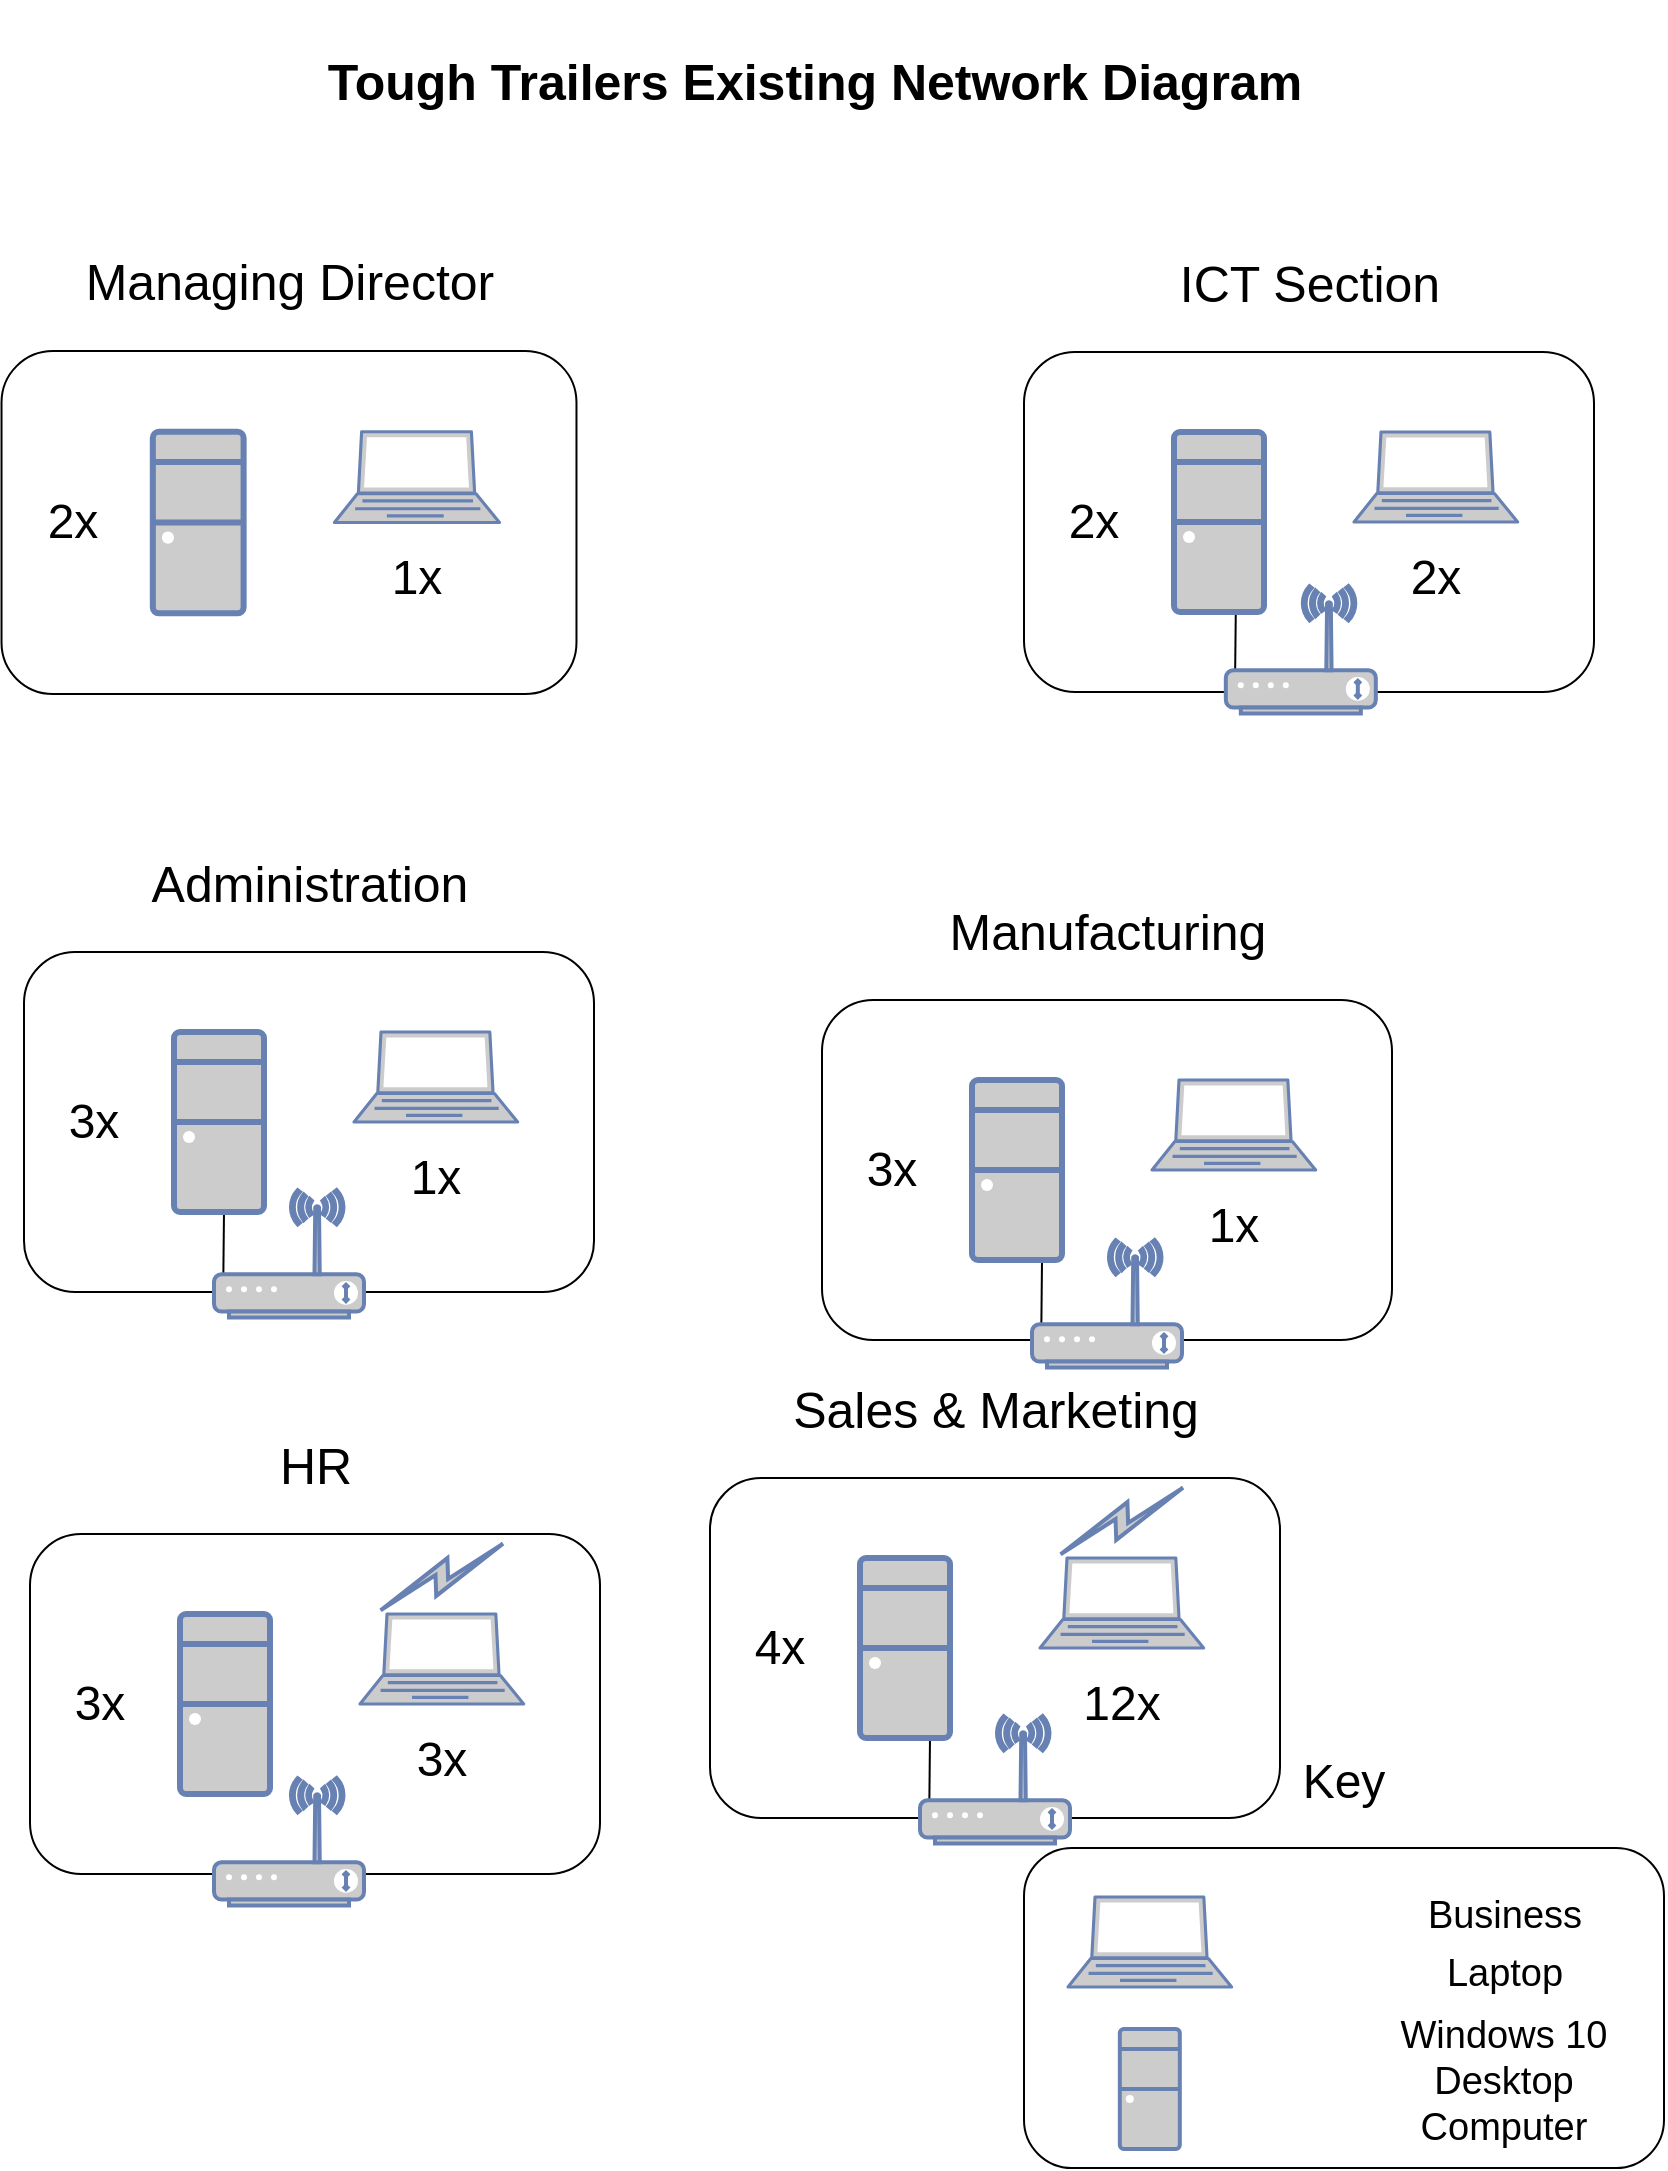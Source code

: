 <mxfile version="20.3.7" type="github">
  <diagram id="6lENHsLfKsi6gzG-csDv" name="Page-1">
    <mxGraphModel dx="1158" dy="746" grid="0" gridSize="10" guides="1" tooltips="1" connect="1" arrows="1" fold="1" page="1" pageScale="1" pageWidth="850" pageHeight="1100" math="0" shadow="0">
      <root>
        <mxCell id="0" />
        <mxCell id="1" parent="0" />
        <mxCell id="FU7Yq_JdQGh8Oxi3G6t7-1" value="&lt;font style=&quot;font-size: 25px;&quot;&gt;&lt;b&gt;&lt;font style=&quot;font-size: 25px;&quot;&gt;Tough Trailers Existing Network Diagram&lt;/font&gt;&lt;/b&gt;&lt;/font&gt;" style="text;html=1;strokeColor=none;fillColor=none;align=center;verticalAlign=middle;whiteSpace=wrap;rounded=0;" vertex="1" parent="1">
          <mxGeometry x="170" y="14" width="511" height="80" as="geometry" />
        </mxCell>
        <mxCell id="FU7Yq_JdQGh8Oxi3G6t7-4" value="" style="rounded=1;whiteSpace=wrap;html=1;fontSize=14;labelPosition=center;verticalLabelPosition=top;align=center;verticalAlign=bottom;" vertex="1" parent="1">
          <mxGeometry x="530" y="938" width="320" height="160" as="geometry" />
        </mxCell>
        <mxCell id="FU7Yq_JdQGh8Oxi3G6t7-5" value="&lt;font style=&quot;font-size: 24px;&quot;&gt;Key&lt;/font&gt;" style="text;html=1;strokeColor=none;fillColor=none;align=center;verticalAlign=middle;whiteSpace=wrap;rounded=0;fontSize=14;" vertex="1" parent="1">
          <mxGeometry x="660" y="890" width="60" height="30" as="geometry" />
        </mxCell>
        <mxCell id="FU7Yq_JdQGh8Oxi3G6t7-7" value="" style="fontColor=#0066CC;verticalAlign=top;verticalLabelPosition=bottom;labelPosition=center;align=center;html=1;outlineConnect=0;fillColor=#CCCCCC;strokeColor=#6881B3;gradientColor=none;gradientDirection=north;strokeWidth=2;shape=mxgraph.networks.laptop;rounded=1;fontSize=24;" vertex="1" parent="1">
          <mxGeometry x="552" y="962.5" width="81.82" height="45" as="geometry" />
        </mxCell>
        <mxCell id="FU7Yq_JdQGh8Oxi3G6t7-8" value="" style="shape=image;html=1;verticalAlign=top;verticalLabelPosition=bottom;labelBackgroundColor=#ffffff;imageAspect=0;aspect=fixed;image=https://cdn2.iconfinder.com/data/icons/css-vol-2/24/math-equal-128.png;rounded=1;fontSize=24;" vertex="1" parent="1">
          <mxGeometry x="667.5" y="970" width="45" height="45" as="geometry" />
        </mxCell>
        <mxCell id="FU7Yq_JdQGh8Oxi3G6t7-9" value="&lt;font style=&quot;font-size: 19px;&quot;&gt;Business Laptop&lt;/font&gt;" style="text;html=1;strokeColor=none;fillColor=none;align=center;verticalAlign=middle;whiteSpace=wrap;rounded=0;fontSize=24;" vertex="1" parent="1">
          <mxGeometry x="723.5" y="953.5" width="93" height="61.5" as="geometry" />
        </mxCell>
        <mxCell id="FU7Yq_JdQGh8Oxi3G6t7-10" value="" style="fontColor=#0066CC;verticalAlign=top;verticalLabelPosition=bottom;labelPosition=center;align=center;html=1;outlineConnect=0;fillColor=#CCCCCC;strokeColor=#6881B3;gradientColor=none;gradientDirection=north;strokeWidth=2;shape=mxgraph.networks.desktop_pc;rounded=1;fontSize=24;" vertex="1" parent="1">
          <mxGeometry x="577.91" y="1028.5" width="30" height="60" as="geometry" />
        </mxCell>
        <mxCell id="FU7Yq_JdQGh8Oxi3G6t7-11" value="" style="shape=image;html=1;verticalAlign=top;verticalLabelPosition=bottom;labelBackgroundColor=#ffffff;imageAspect=0;aspect=fixed;image=https://cdn2.iconfinder.com/data/icons/css-vol-2/24/math-equal-128.png;rounded=1;fontSize=24;" vertex="1" parent="1">
          <mxGeometry x="667.5" y="1036" width="45" height="45" as="geometry" />
        </mxCell>
        <mxCell id="FU7Yq_JdQGh8Oxi3G6t7-13" value="&lt;div style=&quot;font-size: 19px;&quot; align=&quot;center&quot;&gt;&lt;font style=&quot;font-size: 19px;&quot;&gt;Windows 10&lt;/font&gt; &lt;font style=&quot;font-size: 19px;&quot;&gt;Desktop Computer&lt;/font&gt;&lt;/div&gt;" style="text;html=1;strokeColor=none;fillColor=none;align=center;verticalAlign=middle;whiteSpace=wrap;rounded=0;fontFamily=Helvetica;fontSize=19;" vertex="1" parent="1">
          <mxGeometry x="700" y="1025" width="140" height="60.87" as="geometry" />
        </mxCell>
        <mxCell id="FU7Yq_JdQGh8Oxi3G6t7-23" value="" style="group" vertex="1" connectable="0" parent="1">
          <mxGeometry x="18.76" y="129" width="287.48" height="232" as="geometry" />
        </mxCell>
        <mxCell id="FU7Yq_JdQGh8Oxi3G6t7-2" value="" style="rounded=1;whiteSpace=wrap;html=1;fontSize=14;" vertex="1" parent="FU7Yq_JdQGh8Oxi3G6t7-23">
          <mxGeometry y="60.522" width="287.48" height="171.478" as="geometry" />
        </mxCell>
        <mxCell id="FU7Yq_JdQGh8Oxi3G6t7-3" value="&lt;font style=&quot;font-size: 25px;&quot;&gt;Managing Director&lt;/font&gt;" style="text;html=1;strokeColor=none;fillColor=none;align=center;verticalAlign=middle;whiteSpace=wrap;rounded=0;fontSize=14;" vertex="1" parent="FU7Yq_JdQGh8Oxi3G6t7-23">
          <mxGeometry x="37.826" width="211.827" height="50.435" as="geometry" />
        </mxCell>
        <mxCell id="FU7Yq_JdQGh8Oxi3G6t7-15" value="" style="fontColor=#0066CC;verticalAlign=top;verticalLabelPosition=bottom;labelPosition=center;align=center;html=1;outlineConnect=0;fillColor=#CCCCCC;strokeColor=#6881B3;gradientColor=none;gradientDirection=north;strokeWidth=2;shape=mxgraph.networks.laptop;rounded=1;fontSize=24;" vertex="1" parent="FU7Yq_JdQGh8Oxi3G6t7-23">
          <mxGeometry x="166.436" y="100.87" width="82.532" height="45.391" as="geometry" />
        </mxCell>
        <mxCell id="FU7Yq_JdQGh8Oxi3G6t7-16" value="" style="fontColor=#0066CC;verticalAlign=top;verticalLabelPosition=bottom;labelPosition=center;align=center;html=1;outlineConnect=0;fillColor=#CCCCCC;strokeColor=#6881B3;gradientColor=none;gradientDirection=north;strokeWidth=2;shape=mxgraph.networks.desktop_pc;rounded=1;fontSize=24;" vertex="1" parent="FU7Yq_JdQGh8Oxi3G6t7-23">
          <mxGeometry x="75.653" y="100.87" width="45.392" height="90.783" as="geometry" />
        </mxCell>
        <mxCell id="FU7Yq_JdQGh8Oxi3G6t7-18" value="&lt;font style=&quot;font-size: 24px;&quot;&gt;2x&lt;/font&gt;" style="text;html=1;strokeColor=none;fillColor=none;align=center;verticalAlign=middle;whiteSpace=wrap;rounded=0;fontFamily=Helvetica;fontSize=17;" vertex="1" parent="FU7Yq_JdQGh8Oxi3G6t7-23">
          <mxGeometry x="5.044" y="131.13" width="60.522" height="30.261" as="geometry" />
        </mxCell>
        <mxCell id="FU7Yq_JdQGh8Oxi3G6t7-21" value="1x" style="text;html=1;strokeColor=none;fillColor=none;align=center;verticalAlign=middle;whiteSpace=wrap;rounded=0;fontFamily=Helvetica;fontSize=24;" vertex="1" parent="FU7Yq_JdQGh8Oxi3G6t7-23">
          <mxGeometry x="177.441" y="158.87" width="60.522" height="30.261" as="geometry" />
        </mxCell>
        <mxCell id="FU7Yq_JdQGh8Oxi3G6t7-24" value="" style="group" vertex="1" connectable="0" parent="1">
          <mxGeometry x="530" y="130" width="285" height="242.75" as="geometry" />
        </mxCell>
        <mxCell id="FU7Yq_JdQGh8Oxi3G6t7-25" value="" style="rounded=1;whiteSpace=wrap;html=1;fontSize=14;" vertex="1" parent="FU7Yq_JdQGh8Oxi3G6t7-24">
          <mxGeometry y="60" width="285" height="170" as="geometry" />
        </mxCell>
        <mxCell id="FU7Yq_JdQGh8Oxi3G6t7-26" value="&lt;font style=&quot;font-size: 25px;&quot;&gt;ICT Section&lt;/font&gt;" style="text;html=1;strokeColor=none;fillColor=none;align=center;verticalAlign=middle;whiteSpace=wrap;rounded=0;fontSize=14;" vertex="1" parent="FU7Yq_JdQGh8Oxi3G6t7-24">
          <mxGeometry x="37.5" width="210" height="50" as="geometry" />
        </mxCell>
        <mxCell id="FU7Yq_JdQGh8Oxi3G6t7-27" value="" style="fontColor=#0066CC;verticalAlign=top;verticalLabelPosition=bottom;labelPosition=center;align=center;html=1;outlineConnect=0;fillColor=#CCCCCC;strokeColor=#6881B3;gradientColor=none;gradientDirection=north;strokeWidth=2;shape=mxgraph.networks.laptop;rounded=1;fontSize=24;" vertex="1" parent="FU7Yq_JdQGh8Oxi3G6t7-24">
          <mxGeometry x="165.0" y="100" width="81.82" height="45" as="geometry" />
        </mxCell>
        <mxCell id="FU7Yq_JdQGh8Oxi3G6t7-29" value="&lt;font style=&quot;font-size: 24px;&quot;&gt;2x&lt;/font&gt;" style="text;html=1;strokeColor=none;fillColor=none;align=center;verticalAlign=middle;whiteSpace=wrap;rounded=0;fontFamily=Helvetica;fontSize=17;" vertex="1" parent="FU7Yq_JdQGh8Oxi3G6t7-24">
          <mxGeometry x="5" y="130" width="60" height="30" as="geometry" />
        </mxCell>
        <mxCell id="FU7Yq_JdQGh8Oxi3G6t7-30" value="2x" style="text;html=1;strokeColor=none;fillColor=none;align=center;verticalAlign=middle;whiteSpace=wrap;rounded=0;fontFamily=Helvetica;fontSize=24;" vertex="1" parent="FU7Yq_JdQGh8Oxi3G6t7-24">
          <mxGeometry x="175.91" y="157.5" width="60" height="30" as="geometry" />
        </mxCell>
        <mxCell id="FU7Yq_JdQGh8Oxi3G6t7-119" value="" style="endArrow=none;html=1;rounded=0;fontFamily=Helvetica;fontSize=19;entryX=0.339;entryY=1.008;entryDx=0;entryDy=0;entryPerimeter=0;" edge="1" parent="FU7Yq_JdQGh8Oxi3G6t7-24">
          <mxGeometry width="50" height="50" relative="1" as="geometry">
            <mxPoint x="105.949" y="184" as="sourcePoint" />
            <mxPoint x="105.525" y="225.36" as="targetPoint" />
          </mxGeometry>
        </mxCell>
        <mxCell id="FU7Yq_JdQGh8Oxi3G6t7-120" value="" style="fontColor=#0066CC;verticalAlign=top;verticalLabelPosition=bottom;labelPosition=center;align=center;html=1;outlineConnect=0;fillColor=#CCCCCC;strokeColor=#6881B3;gradientColor=none;gradientDirection=north;strokeWidth=2;shape=mxgraph.networks.wireless_modem;rounded=1;fontFamily=Helvetica;fontSize=19;" vertex="1" parent="FU7Yq_JdQGh8Oxi3G6t7-24">
          <mxGeometry x="100.91" y="177" width="75" height="63.75" as="geometry" />
        </mxCell>
        <mxCell id="FU7Yq_JdQGh8Oxi3G6t7-28" value="" style="fontColor=#0066CC;verticalAlign=top;verticalLabelPosition=bottom;labelPosition=center;align=center;html=1;outlineConnect=0;fillColor=#CCCCCC;strokeColor=#6881B3;gradientColor=none;gradientDirection=north;strokeWidth=2;shape=mxgraph.networks.desktop_pc;rounded=1;fontSize=24;" vertex="1" parent="FU7Yq_JdQGh8Oxi3G6t7-24">
          <mxGeometry x="75" y="100" width="45" height="90" as="geometry" />
        </mxCell>
        <mxCell id="FU7Yq_JdQGh8Oxi3G6t7-31" value="" style="group" vertex="1" connectable="0" parent="1">
          <mxGeometry x="30" y="430" width="285" height="242.75" as="geometry" />
        </mxCell>
        <mxCell id="FU7Yq_JdQGh8Oxi3G6t7-32" value="" style="rounded=1;whiteSpace=wrap;html=1;fontSize=14;" vertex="1" parent="FU7Yq_JdQGh8Oxi3G6t7-31">
          <mxGeometry y="60" width="285" height="170" as="geometry" />
        </mxCell>
        <mxCell id="FU7Yq_JdQGh8Oxi3G6t7-33" value="&lt;font style=&quot;font-size: 25px;&quot;&gt;Administration&lt;/font&gt;" style="text;html=1;strokeColor=none;fillColor=none;align=center;verticalAlign=middle;whiteSpace=wrap;rounded=0;fontSize=14;" vertex="1" parent="FU7Yq_JdQGh8Oxi3G6t7-31">
          <mxGeometry x="37.5" width="210" height="50" as="geometry" />
        </mxCell>
        <mxCell id="FU7Yq_JdQGh8Oxi3G6t7-34" value="" style="fontColor=#0066CC;verticalAlign=top;verticalLabelPosition=bottom;labelPosition=center;align=center;html=1;outlineConnect=0;fillColor=#CCCCCC;strokeColor=#6881B3;gradientColor=none;gradientDirection=north;strokeWidth=2;shape=mxgraph.networks.laptop;rounded=1;fontSize=24;" vertex="1" parent="FU7Yq_JdQGh8Oxi3G6t7-31">
          <mxGeometry x="165.0" y="100" width="81.82" height="45" as="geometry" />
        </mxCell>
        <mxCell id="FU7Yq_JdQGh8Oxi3G6t7-36" value="&lt;font style=&quot;font-size: 24px;&quot;&gt;3x&lt;/font&gt;" style="text;html=1;strokeColor=none;fillColor=none;align=center;verticalAlign=middle;whiteSpace=wrap;rounded=0;fontFamily=Helvetica;fontSize=17;" vertex="1" parent="FU7Yq_JdQGh8Oxi3G6t7-31">
          <mxGeometry x="5" y="130" width="60" height="30" as="geometry" />
        </mxCell>
        <mxCell id="FU7Yq_JdQGh8Oxi3G6t7-37" value="1x" style="text;html=1;strokeColor=none;fillColor=none;align=center;verticalAlign=middle;whiteSpace=wrap;rounded=0;fontFamily=Helvetica;fontSize=24;" vertex="1" parent="FU7Yq_JdQGh8Oxi3G6t7-31">
          <mxGeometry x="175.91" y="157.5" width="60" height="30" as="geometry" />
        </mxCell>
        <mxCell id="FU7Yq_JdQGh8Oxi3G6t7-113" value="" style="endArrow=none;html=1;rounded=0;fontFamily=Helvetica;fontSize=19;entryX=0.339;entryY=1.008;entryDx=0;entryDy=0;entryPerimeter=0;" edge="1" parent="FU7Yq_JdQGh8Oxi3G6t7-31">
          <mxGeometry width="50" height="50" relative="1" as="geometry">
            <mxPoint x="100.039" y="186" as="sourcePoint" />
            <mxPoint x="99.615" y="227.36" as="targetPoint" />
          </mxGeometry>
        </mxCell>
        <mxCell id="FU7Yq_JdQGh8Oxi3G6t7-114" value="" style="fontColor=#0066CC;verticalAlign=top;verticalLabelPosition=bottom;labelPosition=center;align=center;html=1;outlineConnect=0;fillColor=#CCCCCC;strokeColor=#6881B3;gradientColor=none;gradientDirection=north;strokeWidth=2;shape=mxgraph.networks.wireless_modem;rounded=1;fontFamily=Helvetica;fontSize=19;" vertex="1" parent="FU7Yq_JdQGh8Oxi3G6t7-31">
          <mxGeometry x="95" y="179" width="75" height="63.75" as="geometry" />
        </mxCell>
        <mxCell id="FU7Yq_JdQGh8Oxi3G6t7-35" value="" style="fontColor=#0066CC;verticalAlign=top;verticalLabelPosition=bottom;labelPosition=center;align=center;html=1;outlineConnect=0;fillColor=#CCCCCC;strokeColor=#6881B3;gradientColor=none;gradientDirection=north;strokeWidth=2;shape=mxgraph.networks.desktop_pc;rounded=1;fontSize=24;" vertex="1" parent="FU7Yq_JdQGh8Oxi3G6t7-31">
          <mxGeometry x="75" y="100" width="45" height="90" as="geometry" />
        </mxCell>
        <mxCell id="FU7Yq_JdQGh8Oxi3G6t7-38" value="" style="group" vertex="1" connectable="0" parent="1">
          <mxGeometry x="429" y="454" width="285" height="243.75" as="geometry" />
        </mxCell>
        <mxCell id="FU7Yq_JdQGh8Oxi3G6t7-39" value="" style="rounded=1;whiteSpace=wrap;html=1;fontSize=14;" vertex="1" parent="FU7Yq_JdQGh8Oxi3G6t7-38">
          <mxGeometry y="60" width="285" height="170" as="geometry" />
        </mxCell>
        <mxCell id="FU7Yq_JdQGh8Oxi3G6t7-40" value="&lt;font style=&quot;font-size: 25px;&quot;&gt;Manufacturing&lt;/font&gt;" style="text;html=1;strokeColor=none;fillColor=none;align=center;verticalAlign=middle;whiteSpace=wrap;rounded=0;fontSize=14;" vertex="1" parent="FU7Yq_JdQGh8Oxi3G6t7-38">
          <mxGeometry x="37.5" width="210" height="50" as="geometry" />
        </mxCell>
        <mxCell id="FU7Yq_JdQGh8Oxi3G6t7-41" value="" style="fontColor=#0066CC;verticalAlign=top;verticalLabelPosition=bottom;labelPosition=center;align=center;html=1;outlineConnect=0;fillColor=#CCCCCC;strokeColor=#6881B3;gradientColor=none;gradientDirection=north;strokeWidth=2;shape=mxgraph.networks.laptop;rounded=1;fontSize=24;" vertex="1" parent="FU7Yq_JdQGh8Oxi3G6t7-38">
          <mxGeometry x="165.0" y="100" width="81.82" height="45" as="geometry" />
        </mxCell>
        <mxCell id="FU7Yq_JdQGh8Oxi3G6t7-43" value="&lt;font style=&quot;font-size: 24px;&quot;&gt;3x&lt;/font&gt;" style="text;html=1;strokeColor=none;fillColor=none;align=center;verticalAlign=middle;whiteSpace=wrap;rounded=0;fontFamily=Helvetica;fontSize=17;" vertex="1" parent="FU7Yq_JdQGh8Oxi3G6t7-38">
          <mxGeometry x="5" y="130" width="60" height="30" as="geometry" />
        </mxCell>
        <mxCell id="FU7Yq_JdQGh8Oxi3G6t7-44" value="1x" style="text;html=1;strokeColor=none;fillColor=none;align=center;verticalAlign=middle;whiteSpace=wrap;rounded=0;fontFamily=Helvetica;fontSize=24;" vertex="1" parent="FU7Yq_JdQGh8Oxi3G6t7-38">
          <mxGeometry x="175.91" y="157.5" width="60" height="30" as="geometry" />
        </mxCell>
        <mxCell id="FU7Yq_JdQGh8Oxi3G6t7-117" value="" style="endArrow=none;html=1;rounded=0;fontFamily=Helvetica;fontSize=19;entryX=0.339;entryY=1.008;entryDx=0;entryDy=0;entryPerimeter=0;" edge="1" parent="FU7Yq_JdQGh8Oxi3G6t7-38">
          <mxGeometry width="50" height="50" relative="1" as="geometry">
            <mxPoint x="110.039" y="187" as="sourcePoint" />
            <mxPoint x="109.615" y="228.36" as="targetPoint" />
          </mxGeometry>
        </mxCell>
        <mxCell id="FU7Yq_JdQGh8Oxi3G6t7-118" value="" style="fontColor=#0066CC;verticalAlign=top;verticalLabelPosition=bottom;labelPosition=center;align=center;html=1;outlineConnect=0;fillColor=#CCCCCC;strokeColor=#6881B3;gradientColor=none;gradientDirection=north;strokeWidth=2;shape=mxgraph.networks.wireless_modem;rounded=1;fontFamily=Helvetica;fontSize=19;" vertex="1" parent="FU7Yq_JdQGh8Oxi3G6t7-38">
          <mxGeometry x="105" y="180" width="75" height="63.75" as="geometry" />
        </mxCell>
        <mxCell id="FU7Yq_JdQGh8Oxi3G6t7-42" value="" style="fontColor=#0066CC;verticalAlign=top;verticalLabelPosition=bottom;labelPosition=center;align=center;html=1;outlineConnect=0;fillColor=#CCCCCC;strokeColor=#6881B3;gradientColor=none;gradientDirection=north;strokeWidth=2;shape=mxgraph.networks.desktop_pc;rounded=1;fontSize=24;" vertex="1" parent="FU7Yq_JdQGh8Oxi3G6t7-38">
          <mxGeometry x="75" y="100" width="45" height="90" as="geometry" />
        </mxCell>
        <mxCell id="FU7Yq_JdQGh8Oxi3G6t7-52" value="" style="group" vertex="1" connectable="0" parent="1">
          <mxGeometry x="373" y="693" width="285" height="242.75" as="geometry" />
        </mxCell>
        <mxCell id="FU7Yq_JdQGh8Oxi3G6t7-53" value="" style="rounded=1;whiteSpace=wrap;html=1;fontSize=14;" vertex="1" parent="FU7Yq_JdQGh8Oxi3G6t7-52">
          <mxGeometry y="60" width="285" height="170" as="geometry" />
        </mxCell>
        <mxCell id="FU7Yq_JdQGh8Oxi3G6t7-54" value="&lt;font style=&quot;font-size: 25px;&quot;&gt;Sales &amp;amp; Marketing&lt;/font&gt;" style="text;html=1;strokeColor=none;fillColor=none;align=center;verticalAlign=middle;whiteSpace=wrap;rounded=0;fontSize=14;" vertex="1" parent="FU7Yq_JdQGh8Oxi3G6t7-52">
          <mxGeometry x="37.5" width="210" height="50" as="geometry" />
        </mxCell>
        <mxCell id="FU7Yq_JdQGh8Oxi3G6t7-55" value="" style="fontColor=#0066CC;verticalAlign=top;verticalLabelPosition=bottom;labelPosition=center;align=center;html=1;outlineConnect=0;fillColor=#CCCCCC;strokeColor=#6881B3;gradientColor=none;gradientDirection=north;strokeWidth=2;shape=mxgraph.networks.laptop;rounded=1;fontSize=24;" vertex="1" parent="FU7Yq_JdQGh8Oxi3G6t7-52">
          <mxGeometry x="165.0" y="100" width="81.82" height="45" as="geometry" />
        </mxCell>
        <mxCell id="FU7Yq_JdQGh8Oxi3G6t7-57" value="&lt;font style=&quot;font-size: 24px;&quot;&gt;4x&lt;/font&gt;" style="text;html=1;strokeColor=none;fillColor=none;align=center;verticalAlign=middle;whiteSpace=wrap;rounded=0;fontFamily=Helvetica;fontSize=17;" vertex="1" parent="FU7Yq_JdQGh8Oxi3G6t7-52">
          <mxGeometry x="5" y="130" width="60" height="30" as="geometry" />
        </mxCell>
        <mxCell id="FU7Yq_JdQGh8Oxi3G6t7-58" value="12x" style="text;html=1;strokeColor=none;fillColor=none;align=center;verticalAlign=middle;whiteSpace=wrap;rounded=0;fontFamily=Helvetica;fontSize=24;" vertex="1" parent="FU7Yq_JdQGh8Oxi3G6t7-52">
          <mxGeometry x="175.91" y="157.5" width="60" height="30" as="geometry" />
        </mxCell>
        <mxCell id="FU7Yq_JdQGh8Oxi3G6t7-72" value="" style="html=1;outlineConnect=0;fillColor=#CCCCCC;strokeColor=#6881B3;gradientColor=none;gradientDirection=north;strokeWidth=2;shape=mxgraph.networks.comm_link_edge;html=1;rounded=0;fontFamily=Helvetica;fontSize=19;" edge="1" parent="FU7Yq_JdQGh8Oxi3G6t7-52">
          <mxGeometry width="100" height="100" relative="1" as="geometry">
            <mxPoint x="171.91" y="100" as="sourcePoint" />
            <mxPoint x="239.91" y="63" as="targetPoint" />
          </mxGeometry>
        </mxCell>
        <mxCell id="FU7Yq_JdQGh8Oxi3G6t7-115" value="" style="endArrow=none;html=1;rounded=0;fontFamily=Helvetica;fontSize=19;entryX=0.339;entryY=1.008;entryDx=0;entryDy=0;entryPerimeter=0;" edge="1" parent="FU7Yq_JdQGh8Oxi3G6t7-52">
          <mxGeometry width="50" height="50" relative="1" as="geometry">
            <mxPoint x="110.039" y="186" as="sourcePoint" />
            <mxPoint x="109.615" y="227.36" as="targetPoint" />
          </mxGeometry>
        </mxCell>
        <mxCell id="FU7Yq_JdQGh8Oxi3G6t7-116" value="" style="fontColor=#0066CC;verticalAlign=top;verticalLabelPosition=bottom;labelPosition=center;align=center;html=1;outlineConnect=0;fillColor=#CCCCCC;strokeColor=#6881B3;gradientColor=none;gradientDirection=north;strokeWidth=2;shape=mxgraph.networks.wireless_modem;rounded=1;fontFamily=Helvetica;fontSize=19;" vertex="1" parent="FU7Yq_JdQGh8Oxi3G6t7-52">
          <mxGeometry x="105" y="179" width="75" height="63.75" as="geometry" />
        </mxCell>
        <mxCell id="FU7Yq_JdQGh8Oxi3G6t7-56" value="" style="fontColor=#0066CC;verticalAlign=top;verticalLabelPosition=bottom;labelPosition=center;align=center;html=1;outlineConnect=0;fillColor=#CCCCCC;strokeColor=#6881B3;gradientColor=none;gradientDirection=north;strokeWidth=2;shape=mxgraph.networks.desktop_pc;rounded=1;fontSize=24;" vertex="1" parent="FU7Yq_JdQGh8Oxi3G6t7-52">
          <mxGeometry x="75" y="100" width="45" height="90" as="geometry" />
        </mxCell>
        <mxCell id="FU7Yq_JdQGh8Oxi3G6t7-77" value="" style="group" vertex="1" connectable="0" parent="1">
          <mxGeometry x="33" y="721" width="285" height="245.75" as="geometry" />
        </mxCell>
        <mxCell id="FU7Yq_JdQGh8Oxi3G6t7-45" value="" style="group" vertex="1" connectable="0" parent="FU7Yq_JdQGh8Oxi3G6t7-77">
          <mxGeometry width="285" height="230" as="geometry" />
        </mxCell>
        <mxCell id="FU7Yq_JdQGh8Oxi3G6t7-81" value="" style="group" vertex="1" connectable="0" parent="FU7Yq_JdQGh8Oxi3G6t7-45">
          <mxGeometry y="60" width="285" height="170" as="geometry" />
        </mxCell>
        <mxCell id="FU7Yq_JdQGh8Oxi3G6t7-78" value="" style="group" vertex="1" connectable="0" parent="FU7Yq_JdQGh8Oxi3G6t7-81">
          <mxGeometry width="285" height="170" as="geometry" />
        </mxCell>
        <mxCell id="FU7Yq_JdQGh8Oxi3G6t7-46" value="" style="rounded=1;whiteSpace=wrap;html=1;fontSize=14;" vertex="1" parent="FU7Yq_JdQGh8Oxi3G6t7-78">
          <mxGeometry width="285" height="170" as="geometry" />
        </mxCell>
        <mxCell id="FU7Yq_JdQGh8Oxi3G6t7-80" value="" style="group" vertex="1" connectable="0" parent="FU7Yq_JdQGh8Oxi3G6t7-81">
          <mxGeometry x="165.0" y="3" width="81.82" height="82" as="geometry" />
        </mxCell>
        <mxCell id="FU7Yq_JdQGh8Oxi3G6t7-48" value="" style="fontColor=#0066CC;verticalAlign=top;verticalLabelPosition=bottom;labelPosition=center;align=center;html=1;outlineConnect=0;fillColor=#CCCCCC;strokeColor=#6881B3;gradientColor=none;gradientDirection=north;strokeWidth=2;shape=mxgraph.networks.laptop;rounded=1;fontSize=24;" vertex="1" parent="FU7Yq_JdQGh8Oxi3G6t7-80">
          <mxGeometry y="37" width="81.82" height="45" as="geometry" />
        </mxCell>
        <mxCell id="FU7Yq_JdQGh8Oxi3G6t7-74" value="" style="html=1;outlineConnect=0;fillColor=#CCCCCC;strokeColor=#6881B3;gradientColor=none;gradientDirection=north;strokeWidth=2;shape=mxgraph.networks.comm_link_edge;html=1;rounded=0;fontFamily=Helvetica;fontSize=19;" edge="1" parent="FU7Yq_JdQGh8Oxi3G6t7-80">
          <mxGeometry width="100" height="100" relative="1" as="geometry">
            <mxPoint x="6.91" y="37" as="sourcePoint" />
            <mxPoint x="74.91" as="targetPoint" />
          </mxGeometry>
        </mxCell>
        <mxCell id="FU7Yq_JdQGh8Oxi3G6t7-47" value="&lt;font style=&quot;font-size: 25px;&quot;&gt;HR&lt;/font&gt;" style="text;html=1;strokeColor=none;fillColor=none;align=center;verticalAlign=middle;whiteSpace=wrap;rounded=0;fontSize=14;" vertex="1" parent="FU7Yq_JdQGh8Oxi3G6t7-45">
          <mxGeometry x="37.5" width="210" height="50" as="geometry" />
        </mxCell>
        <mxCell id="FU7Yq_JdQGh8Oxi3G6t7-49" value="" style="fontColor=#0066CC;verticalAlign=top;verticalLabelPosition=bottom;labelPosition=center;align=center;html=1;outlineConnect=0;fillColor=#CCCCCC;strokeColor=#6881B3;gradientColor=none;gradientDirection=north;strokeWidth=2;shape=mxgraph.networks.desktop_pc;rounded=1;fontSize=24;" vertex="1" parent="FU7Yq_JdQGh8Oxi3G6t7-45">
          <mxGeometry x="75" y="100" width="45" height="90" as="geometry" />
        </mxCell>
        <mxCell id="FU7Yq_JdQGh8Oxi3G6t7-50" value="&lt;font style=&quot;font-size: 24px;&quot;&gt;3x&lt;/font&gt;" style="text;html=1;strokeColor=none;fillColor=none;align=center;verticalAlign=middle;whiteSpace=wrap;rounded=0;fontFamily=Helvetica;fontSize=17;" vertex="1" parent="FU7Yq_JdQGh8Oxi3G6t7-45">
          <mxGeometry x="5" y="130" width="60" height="30" as="geometry" />
        </mxCell>
        <mxCell id="FU7Yq_JdQGh8Oxi3G6t7-51" value="3x" style="text;html=1;strokeColor=none;fillColor=none;align=center;verticalAlign=middle;whiteSpace=wrap;rounded=0;fontFamily=Helvetica;fontSize=24;" vertex="1" parent="FU7Yq_JdQGh8Oxi3G6t7-45">
          <mxGeometry x="175.91" y="157.5" width="60" height="30" as="geometry" />
        </mxCell>
        <mxCell id="FU7Yq_JdQGh8Oxi3G6t7-62" value="" style="fontColor=#0066CC;verticalAlign=top;verticalLabelPosition=bottom;labelPosition=center;align=center;html=1;outlineConnect=0;fillColor=#CCCCCC;strokeColor=#6881B3;gradientColor=none;gradientDirection=north;strokeWidth=2;shape=mxgraph.networks.wireless_modem;rounded=1;fontFamily=Helvetica;fontSize=19;" vertex="1" parent="FU7Yq_JdQGh8Oxi3G6t7-77">
          <mxGeometry x="92" y="182" width="75" height="63.75" as="geometry" />
        </mxCell>
      </root>
    </mxGraphModel>
  </diagram>
</mxfile>
